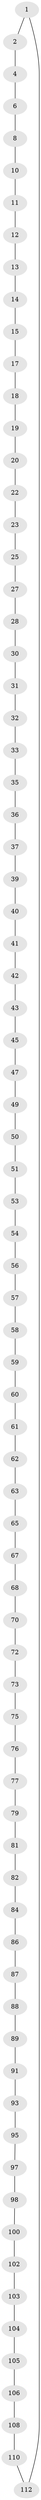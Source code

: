 // original degree distribution, {2: 1.0}
// Generated by graph-tools (version 1.1) at 2025/11/02/27/25 16:11:38]
// undirected, 78 vertices, 78 edges
graph export_dot {
graph [start="1"]
  node [color=gray90,style=filled];
  1;
  2 [super="+3"];
  4 [super="+5"];
  6 [super="+7"];
  8 [super="+9"];
  10;
  11;
  12;
  13;
  14;
  15 [super="+16"];
  17;
  18;
  19;
  20 [super="+21"];
  22;
  23 [super="+24"];
  25 [super="+26"];
  27;
  28 [super="+29"];
  30;
  31;
  32;
  33 [super="+34"];
  35;
  36;
  37 [super="+38"];
  39;
  40;
  41;
  42;
  43 [super="+44"];
  45 [super="+46"];
  47 [super="+48"];
  49;
  50;
  51 [super="+52"];
  53;
  54 [super="+55"];
  56;
  57;
  58;
  59;
  60;
  61;
  62;
  63 [super="+64"];
  65 [super="+66"];
  67;
  68 [super="+69"];
  70 [super="+71"];
  72;
  73 [super="+74"];
  75;
  76;
  77 [super="+78"];
  79 [super="+80"];
  81;
  82 [super="+83"];
  84 [super="+85"];
  86;
  87;
  88;
  89 [super="+90"];
  91 [super="+92"];
  93 [super="+94"];
  95 [super="+96"];
  97;
  98 [super="+99"];
  100 [super="+101"];
  102;
  103;
  104;
  105;
  106 [super="+107"];
  108 [super="+109"];
  110 [super="+111"];
  112;
  1 -- 2;
  1 -- 112;
  2 -- 4;
  4 -- 6;
  6 -- 8;
  8 -- 10;
  10 -- 11;
  11 -- 12;
  12 -- 13;
  13 -- 14;
  14 -- 15;
  15 -- 17;
  17 -- 18;
  18 -- 19;
  19 -- 20;
  20 -- 22;
  22 -- 23;
  23 -- 25;
  25 -- 27;
  27 -- 28;
  28 -- 30;
  30 -- 31;
  31 -- 32;
  32 -- 33;
  33 -- 35;
  35 -- 36;
  36 -- 37;
  37 -- 39;
  39 -- 40;
  40 -- 41;
  41 -- 42;
  42 -- 43;
  43 -- 45;
  45 -- 47;
  47 -- 49;
  49 -- 50;
  50 -- 51;
  51 -- 53;
  53 -- 54;
  54 -- 56;
  56 -- 57;
  57 -- 58;
  58 -- 59;
  59 -- 60;
  60 -- 61;
  61 -- 62;
  62 -- 63;
  63 -- 65;
  65 -- 67;
  67 -- 68;
  68 -- 70;
  70 -- 72;
  72 -- 73;
  73 -- 75;
  75 -- 76;
  76 -- 77;
  77 -- 79;
  79 -- 81;
  81 -- 82;
  82 -- 84;
  84 -- 86;
  86 -- 87;
  87 -- 88;
  88 -- 89;
  89 -- 91;
  91 -- 93;
  93 -- 95;
  95 -- 97;
  97 -- 98;
  98 -- 100;
  100 -- 102;
  102 -- 103;
  103 -- 104;
  104 -- 105;
  105 -- 106;
  106 -- 108;
  108 -- 110;
  110 -- 112;
}

